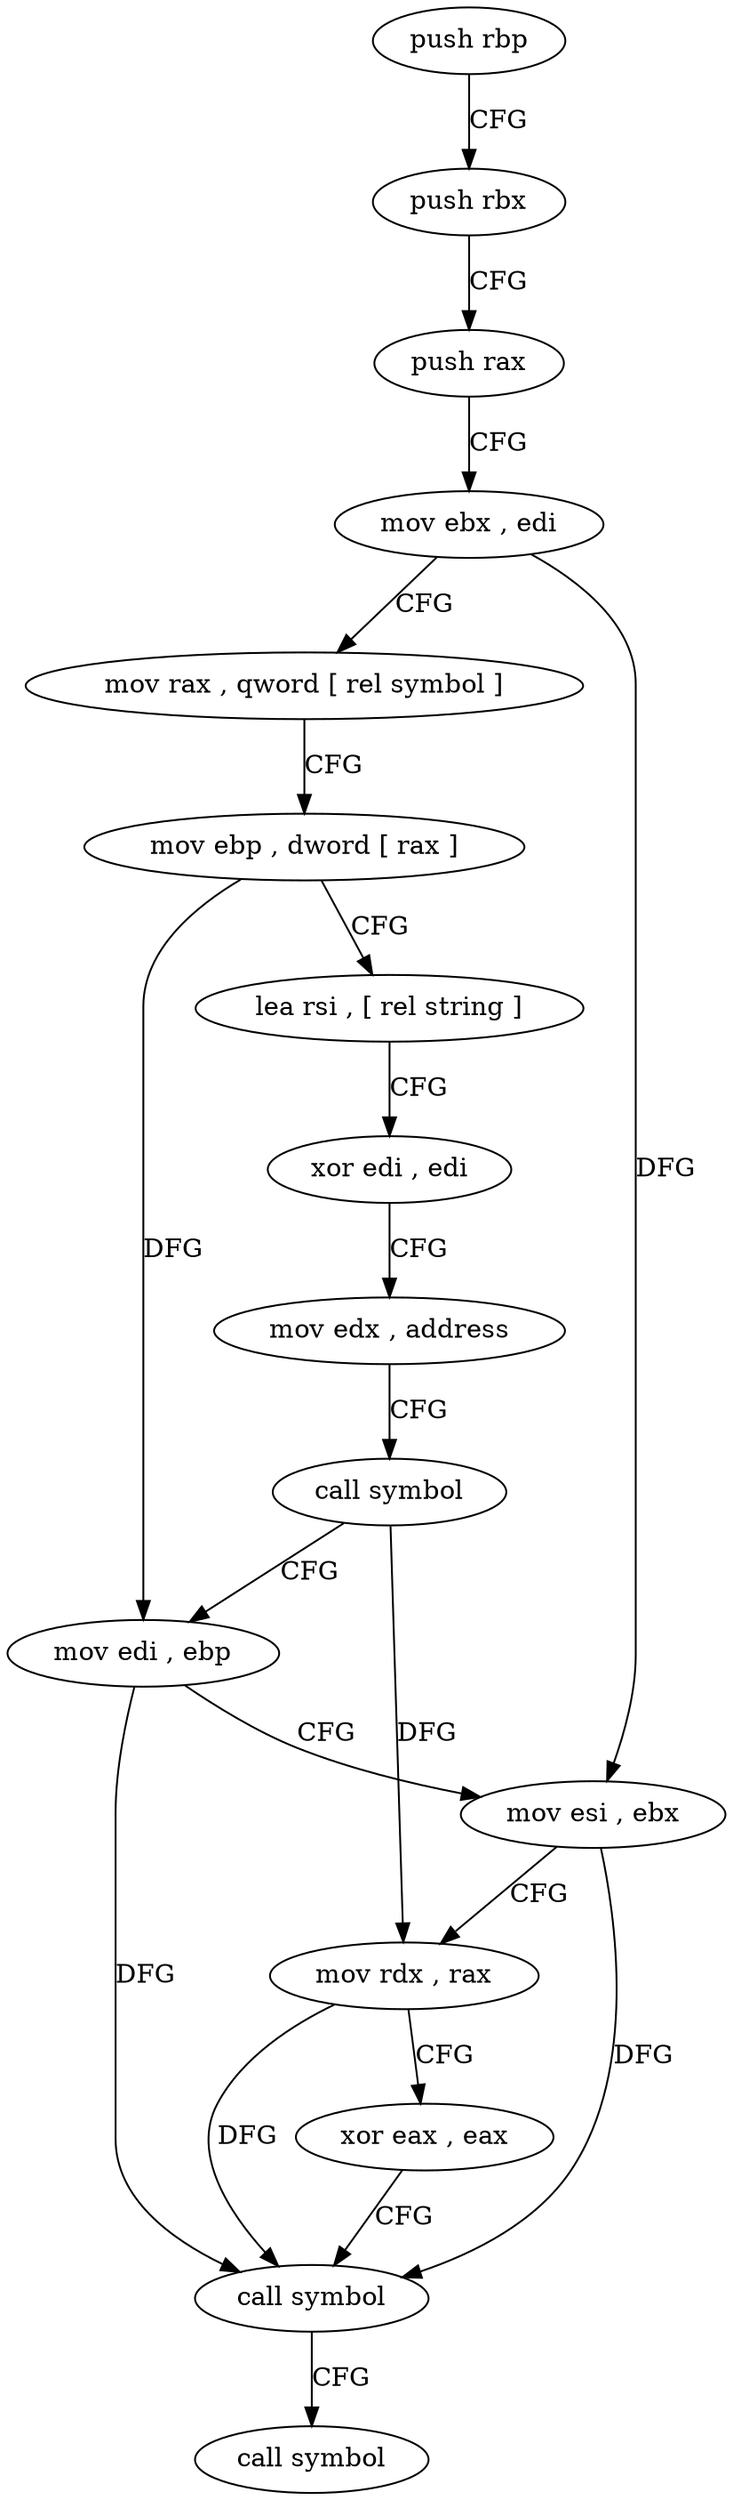digraph "func" {
"181536" [label = "push rbp" ]
"181537" [label = "push rbx" ]
"181538" [label = "push rax" ]
"181539" [label = "mov ebx , edi" ]
"181541" [label = "mov rax , qword [ rel symbol ]" ]
"181548" [label = "mov ebp , dword [ rax ]" ]
"181550" [label = "lea rsi , [ rel string ]" ]
"181557" [label = "xor edi , edi" ]
"181559" [label = "mov edx , address" ]
"181564" [label = "call symbol" ]
"181569" [label = "mov edi , ebp" ]
"181571" [label = "mov esi , ebx" ]
"181573" [label = "mov rdx , rax" ]
"181576" [label = "xor eax , eax" ]
"181578" [label = "call symbol" ]
"181583" [label = "call symbol" ]
"181536" -> "181537" [ label = "CFG" ]
"181537" -> "181538" [ label = "CFG" ]
"181538" -> "181539" [ label = "CFG" ]
"181539" -> "181541" [ label = "CFG" ]
"181539" -> "181571" [ label = "DFG" ]
"181541" -> "181548" [ label = "CFG" ]
"181548" -> "181550" [ label = "CFG" ]
"181548" -> "181569" [ label = "DFG" ]
"181550" -> "181557" [ label = "CFG" ]
"181557" -> "181559" [ label = "CFG" ]
"181559" -> "181564" [ label = "CFG" ]
"181564" -> "181569" [ label = "CFG" ]
"181564" -> "181573" [ label = "DFG" ]
"181569" -> "181571" [ label = "CFG" ]
"181569" -> "181578" [ label = "DFG" ]
"181571" -> "181573" [ label = "CFG" ]
"181571" -> "181578" [ label = "DFG" ]
"181573" -> "181576" [ label = "CFG" ]
"181573" -> "181578" [ label = "DFG" ]
"181576" -> "181578" [ label = "CFG" ]
"181578" -> "181583" [ label = "CFG" ]
}
